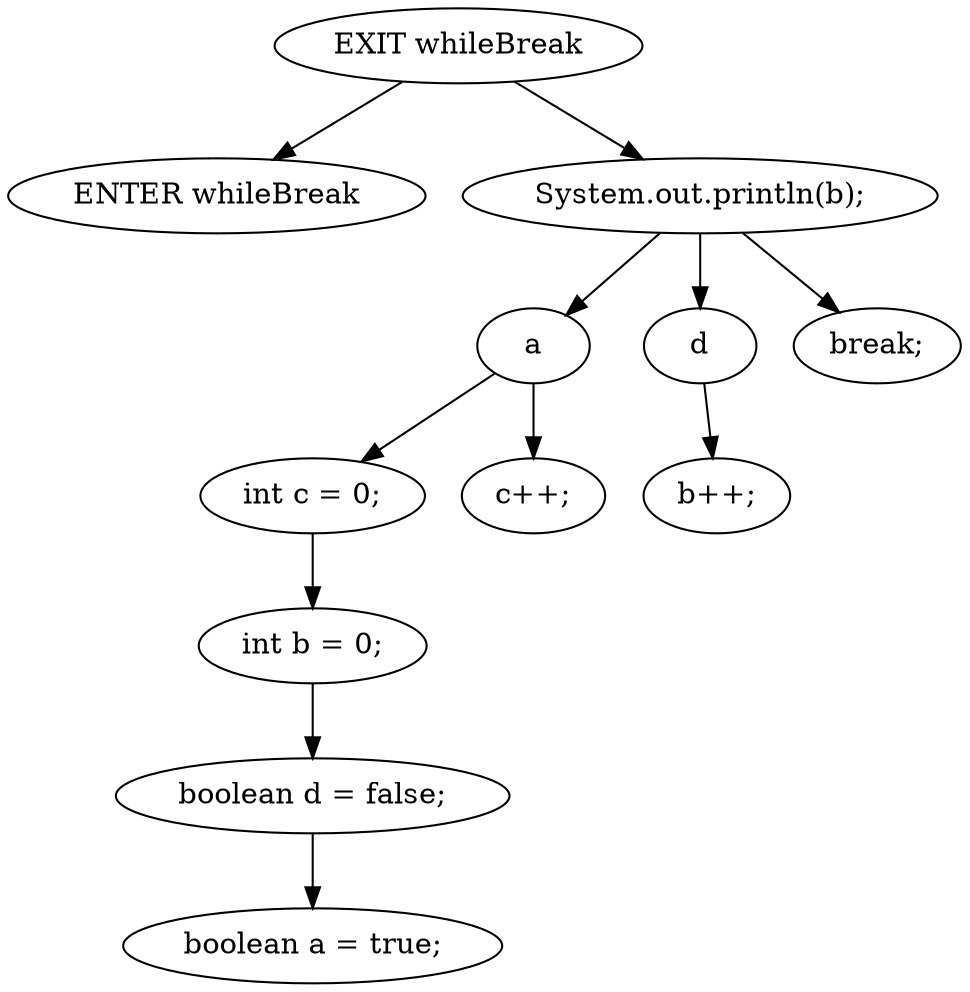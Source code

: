 digraph G {
  0 [ label="ENTER whileBreak" ];
  1 [ label="EXIT whileBreak" ];
  2 [ label="boolean a = true;" ];
  3 [ label="boolean d = false;" ];
  4 [ label="int b = 0;" ];
  5 [ label="int c = 0;" ];
  6 [ label="a" ];
  7 [ label="b++;" ];
  8 [ label="d" ];
  9 [ label="break;" ];
  10 [ label="c++;" ];
  11 [ label="System.out.println(b);" ];
  11 -> 8;
  6 -> 5;
  1 -> 0;
  11 -> 6;
  11 -> 9;
  8 -> 7;
  5 -> 4;
  4 -> 3;
  3 -> 2;
  6 -> 10;
  1 -> 11;
}
